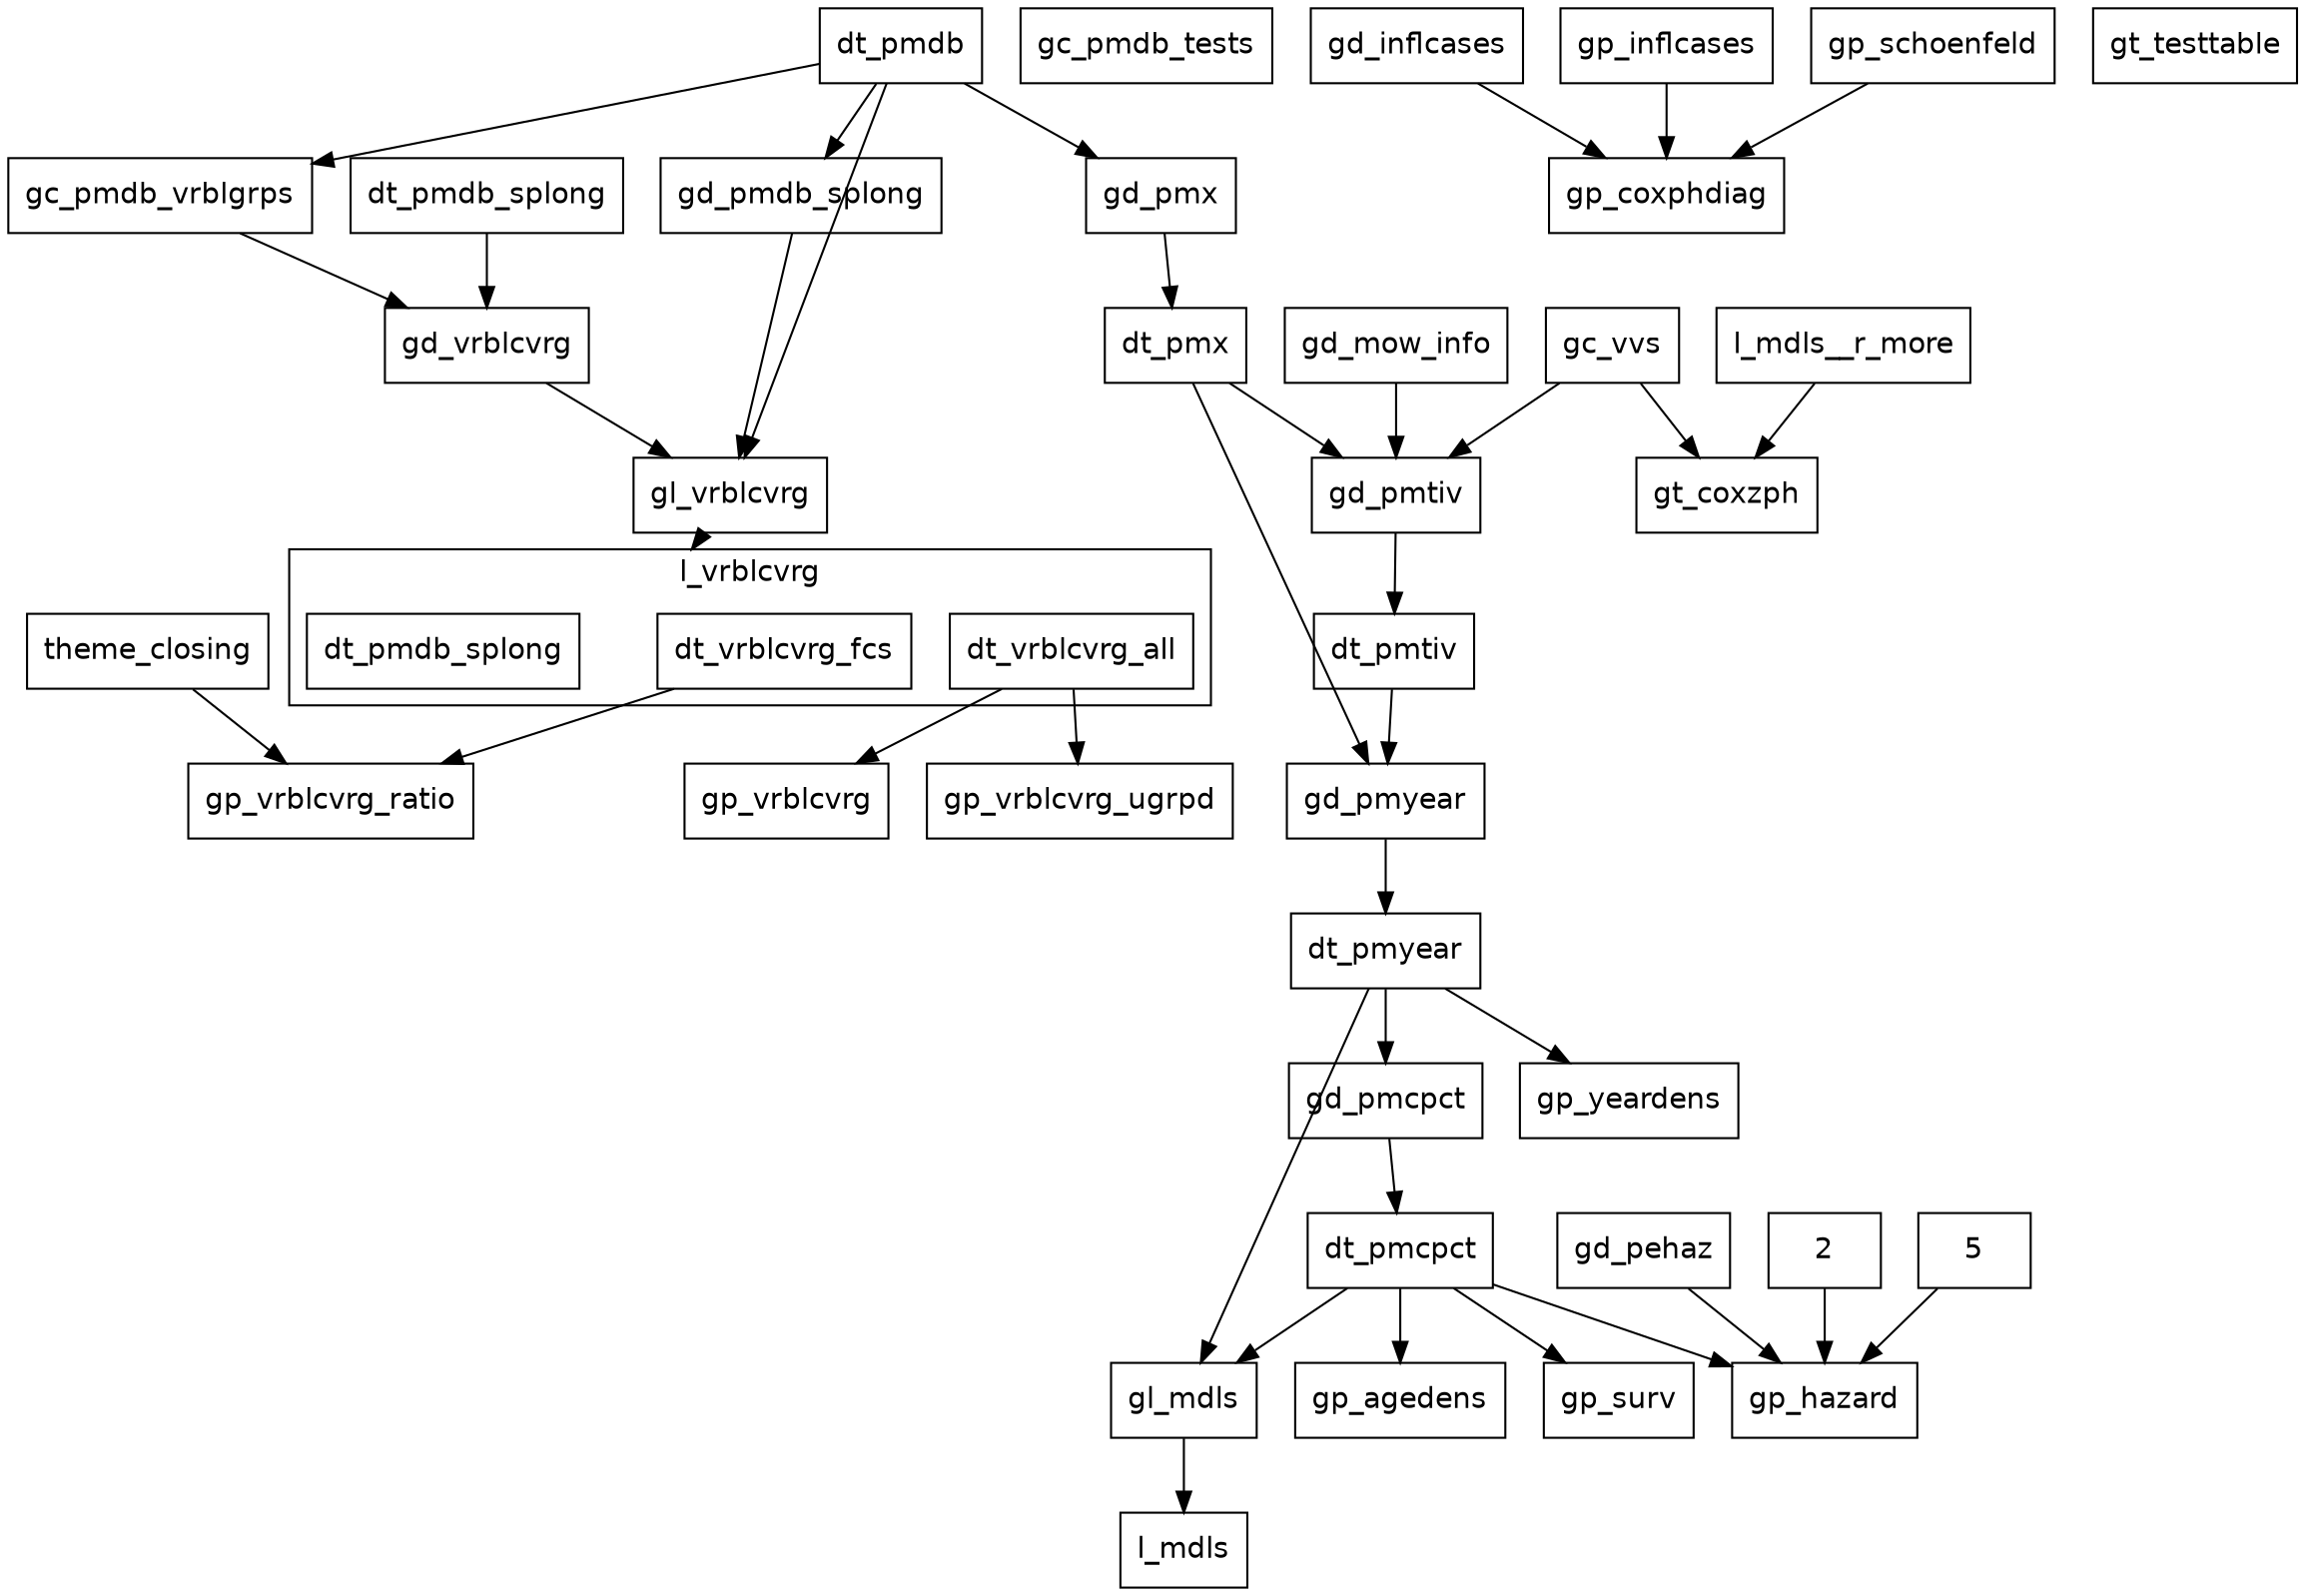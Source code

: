 digraph D {
 compound = true;
 splines = false; fontname=helvetica;
 node [shape=box, fontsize = 14, fontname=helvetica];
 edge [style = solid];
 
 subgraph cluster_l_vrblcvrg {
 label = "l_vrblcvrg";
 l_vrblcvrg__dt_vrblcvrg_all [label=dt_vrblcvrg_all]; 
l_vrblcvrg__dt_vrblcvrg_fcs [label=dt_vrblcvrg_fcs]; 
l_vrblcvrg [label = "", color=transparent, width=0, height=0]; 
l_vrblcvrg__dt_pmdb_splong [label=dt_pmdb_splong] 
} 
 gc_pmdb_tests; 
gc_pmdb_vrblgrps; 
gc_vvs; 
gd_inflcases; 
gd_mow_info; 
gd_pehaz; 
gd_pmcpct; 
gd_pmdb_splong; 
gd_pmtiv; 
gd_pmx; 
gd_pmyear; 
gd_vrblcvrg; 
gl_mdls; 
gl_vrblcvrg; 
gp_agedens; 
gp_coxphdiag; 
gp_hazard; 
gp_inflcases; 
gp_schoenfeld; 
gp_surv; 
gp_vrblcvrg; 
gp_vrblcvrg_ratio; 
gp_vrblcvrg_ugrpd; 
gp_yeardens; 
gt_coxzph; 
gt_testtable; 
theme_closing; 
dt_pmdb; 
dt_pmdb_splong; 
dt_pmx; 
dt_pmtiv; 
dt_pmyear; 
dt_pmcpct; 
2; 
5; 
l_mdls__r_more; 
l_mdls 
 2 -> gp_hazard; 
5 -> gp_hazard; 
dt_pmcpct -> gl_mdls; 
dt_pmcpct -> gp_agedens; 
dt_pmcpct -> gp_hazard; 
dt_pmcpct -> gp_surv; 
dt_pmdb -> gc_pmdb_vrblgrps; 
dt_pmdb -> gd_pmdb_splong; 
dt_pmdb -> gd_pmx; 
dt_pmdb -> gl_vrblcvrg; 
dt_pmdb_splong -> gd_vrblcvrg; 
dt_pmtiv -> gd_pmyear; 
dt_pmx -> gd_pmtiv; 
dt_pmx -> gd_pmyear; 
dt_pmyear -> gd_pmcpct; 
dt_pmyear -> gl_mdls; 
dt_pmyear -> gp_yeardens; 
gc_pmdb_vrblgrps -> gd_vrblcvrg; 
gc_vvs -> gd_pmtiv; 
gc_vvs -> gt_coxzph; 
gd_inflcases -> gp_coxphdiag; 
gd_mow_info -> gd_pmtiv; 
gd_pehaz -> gp_hazard; 
gd_pmcpct -> dt_pmcpct; 
gd_pmdb_splong -> gl_vrblcvrg; 
gd_pmtiv -> dt_pmtiv; 
gd_pmx -> dt_pmx; 
gd_pmyear -> dt_pmyear; 
gd_vrblcvrg -> gl_vrblcvrg; 
gl_mdls -> l_mdls; 
gl_vrblcvrg -> l_vrblcvrg[lhead=cluster_l_vrblcvrg,ltail=gl_vrblcvrg]; 
gp_inflcases -> gp_coxphdiag; 
gp_schoenfeld -> gp_coxphdiag; 
l_mdls__r_more -> gt_coxzph; 
l_vrblcvrg__dt_vrblcvrg_all -> gp_vrblcvrg; 
l_vrblcvrg__dt_vrblcvrg_all -> gp_vrblcvrg_ugrpd; 
l_vrblcvrg__dt_vrblcvrg_fcs -> gp_vrblcvrg_ratio; 
theme_closing -> gp_vrblcvrg_ratio }
